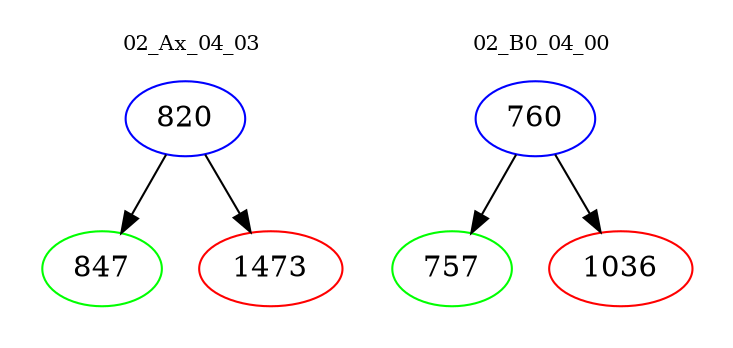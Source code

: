 digraph{
subgraph cluster_0 {
color = white
label = "02_Ax_04_03";
fontsize=10;
T0_820 [label="820", color="blue"]
T0_820 -> T0_847 [color="black"]
T0_847 [label="847", color="green"]
T0_820 -> T0_1473 [color="black"]
T0_1473 [label="1473", color="red"]
}
subgraph cluster_1 {
color = white
label = "02_B0_04_00";
fontsize=10;
T1_760 [label="760", color="blue"]
T1_760 -> T1_757 [color="black"]
T1_757 [label="757", color="green"]
T1_760 -> T1_1036 [color="black"]
T1_1036 [label="1036", color="red"]
}
}
